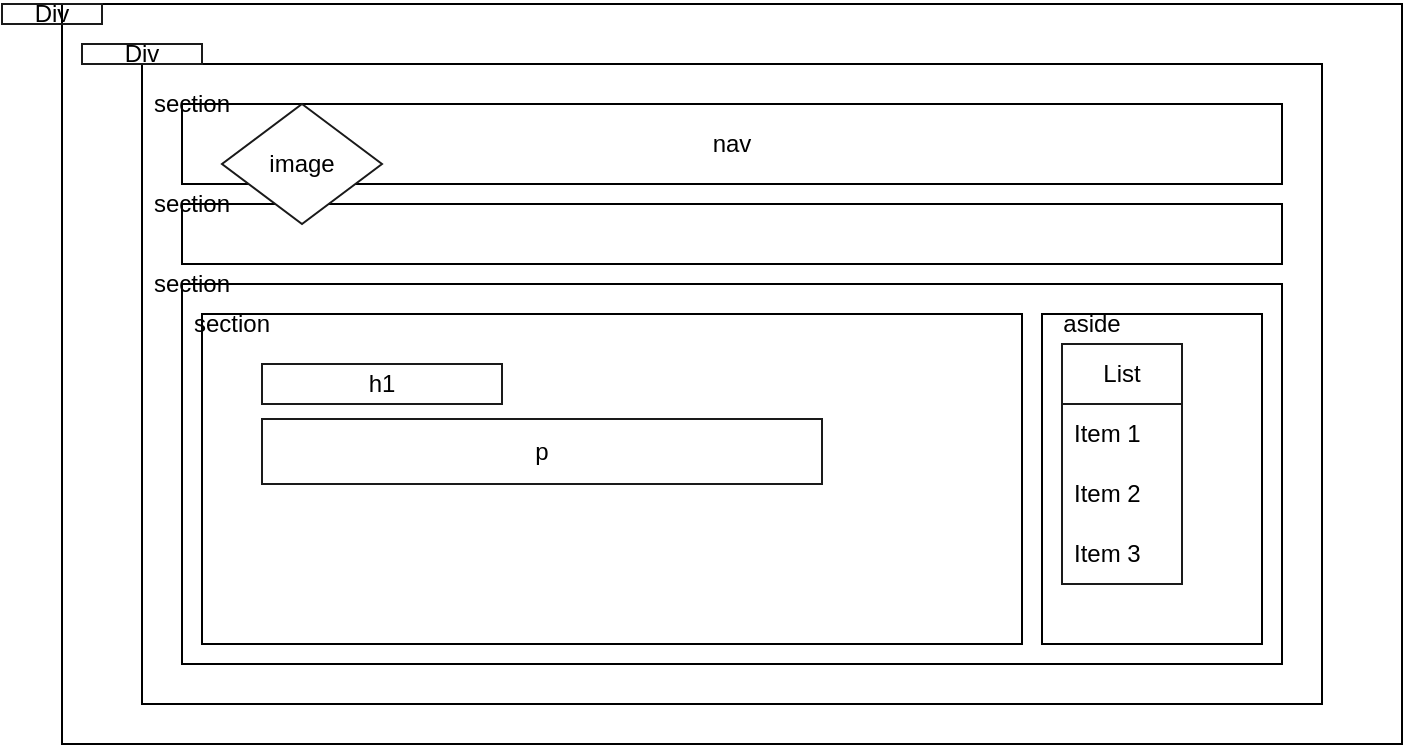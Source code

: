 <mxfile version="20.8.16" type="device"><diagram name="Page-1" id="WlmSa2JKJnMQIhs4bz_-"><mxGraphModel dx="1098" dy="617" grid="1" gridSize="10" guides="1" tooltips="1" connect="1" arrows="1" fold="1" page="1" pageScale="1" pageWidth="827" pageHeight="1169" math="0" shadow="0"><root><mxCell id="0"/><mxCell id="1" parent="0"/><mxCell id="ACKbZFHYJgMokdbAPhSj-5" value="" style="rounded=0;whiteSpace=wrap;html=1;" vertex="1" parent="1"><mxGeometry x="80" y="150" width="670" height="370" as="geometry"/></mxCell><mxCell id="ACKbZFHYJgMokdbAPhSj-7" value="" style="rounded=0;whiteSpace=wrap;html=1;" vertex="1" parent="1"><mxGeometry x="120" y="180" width="590" height="320" as="geometry"/></mxCell><mxCell id="ACKbZFHYJgMokdbAPhSj-9" value="" style="rounded=0;whiteSpace=wrap;html=1;" vertex="1" parent="1"><mxGeometry x="140" y="200" width="550" height="40" as="geometry"/></mxCell><mxCell id="ACKbZFHYJgMokdbAPhSj-10" value="" style="rounded=0;whiteSpace=wrap;html=1;" vertex="1" parent="1"><mxGeometry x="140" y="250" width="550" height="30" as="geometry"/></mxCell><mxCell id="ACKbZFHYJgMokdbAPhSj-11" value="" style="rounded=0;whiteSpace=wrap;html=1;" vertex="1" parent="1"><mxGeometry x="140" y="290" width="550" height="190" as="geometry"/></mxCell><mxCell id="ACKbZFHYJgMokdbAPhSj-12" value="" style="rounded=0;whiteSpace=wrap;html=1;" vertex="1" parent="1"><mxGeometry x="150" y="305" width="410" height="165" as="geometry"/></mxCell><mxCell id="ACKbZFHYJgMokdbAPhSj-13" value="" style="rounded=0;whiteSpace=wrap;html=1;" vertex="1" parent="1"><mxGeometry x="570" y="305" width="110" height="165" as="geometry"/></mxCell><mxCell id="ACKbZFHYJgMokdbAPhSj-15" value="Div" style="text;html=1;strokeColor=#1A1A1A;fillColor=none;align=center;verticalAlign=middle;whiteSpace=wrap;rounded=0;" vertex="1" parent="1"><mxGeometry x="50" y="150" width="50" height="10" as="geometry"/></mxCell><mxCell id="ACKbZFHYJgMokdbAPhSj-16" value="Div" style="text;html=1;strokeColor=#1A1A1A;fillColor=none;align=center;verticalAlign=middle;whiteSpace=wrap;rounded=0;" vertex="1" parent="1"><mxGeometry x="90" y="170" width="60" height="10" as="geometry"/></mxCell><mxCell id="ACKbZFHYJgMokdbAPhSj-20" value="section" style="text;html=1;strokeColor=none;fillColor=none;align=center;verticalAlign=middle;whiteSpace=wrap;rounded=0;" vertex="1" parent="1"><mxGeometry x="100" y="190" width="90" height="20" as="geometry"/></mxCell><mxCell id="ACKbZFHYJgMokdbAPhSj-21" value="section" style="text;html=1;strokeColor=none;fillColor=none;align=center;verticalAlign=middle;whiteSpace=wrap;rounded=0;" vertex="1" parent="1"><mxGeometry x="100" y="280" width="90" height="20" as="geometry"/></mxCell><mxCell id="ACKbZFHYJgMokdbAPhSj-22" value="section" style="text;html=1;strokeColor=none;fillColor=none;align=center;verticalAlign=middle;whiteSpace=wrap;rounded=0;" vertex="1" parent="1"><mxGeometry x="100" y="240" width="90" height="20" as="geometry"/></mxCell><mxCell id="ACKbZFHYJgMokdbAPhSj-23" value="section" style="text;html=1;strokeColor=none;fillColor=none;align=center;verticalAlign=middle;whiteSpace=wrap;rounded=0;" vertex="1" parent="1"><mxGeometry x="120" y="300" width="90" height="20" as="geometry"/></mxCell><mxCell id="ACKbZFHYJgMokdbAPhSj-24" value="aside" style="text;html=1;strokeColor=none;fillColor=none;align=center;verticalAlign=middle;whiteSpace=wrap;rounded=0;" vertex="1" parent="1"><mxGeometry x="550" y="300" width="90" height="20" as="geometry"/></mxCell><mxCell id="ACKbZFHYJgMokdbAPhSj-25" value="nav" style="text;html=1;strokeColor=none;fillColor=none;align=center;verticalAlign=middle;whiteSpace=wrap;rounded=0;" vertex="1" parent="1"><mxGeometry x="250" y="205" width="330" height="30" as="geometry"/></mxCell><mxCell id="ACKbZFHYJgMokdbAPhSj-30" value="h1" style="rounded=0;whiteSpace=wrap;html=1;strokeColor=#1A1A1A;" vertex="1" parent="1"><mxGeometry x="180" y="330" width="120" height="20" as="geometry"/></mxCell><mxCell id="ACKbZFHYJgMokdbAPhSj-31" value="p" style="rounded=0;whiteSpace=wrap;html=1;strokeColor=#1A1A1A;" vertex="1" parent="1"><mxGeometry x="180" y="357.5" width="280" height="32.5" as="geometry"/></mxCell><mxCell id="ACKbZFHYJgMokdbAPhSj-46" value="List" style="swimlane;fontStyle=0;childLayout=stackLayout;horizontal=1;startSize=30;horizontalStack=0;resizeParent=1;resizeParentMax=0;resizeLast=0;collapsible=1;marginBottom=0;whiteSpace=wrap;html=1;strokeColor=#1A1A1A;" vertex="1" parent="1"><mxGeometry x="580" y="320" width="60" height="120" as="geometry"/></mxCell><mxCell id="ACKbZFHYJgMokdbAPhSj-47" value="Item 1" style="text;strokeColor=none;fillColor=none;align=left;verticalAlign=middle;spacingLeft=4;spacingRight=4;overflow=hidden;points=[[0,0.5],[1,0.5]];portConstraint=eastwest;rotatable=0;whiteSpace=wrap;html=1;" vertex="1" parent="ACKbZFHYJgMokdbAPhSj-46"><mxGeometry y="30" width="60" height="30" as="geometry"/></mxCell><mxCell id="ACKbZFHYJgMokdbAPhSj-48" value="Item 2" style="text;strokeColor=none;fillColor=none;align=left;verticalAlign=middle;spacingLeft=4;spacingRight=4;overflow=hidden;points=[[0,0.5],[1,0.5]];portConstraint=eastwest;rotatable=0;whiteSpace=wrap;html=1;" vertex="1" parent="ACKbZFHYJgMokdbAPhSj-46"><mxGeometry y="60" width="60" height="30" as="geometry"/></mxCell><mxCell id="ACKbZFHYJgMokdbAPhSj-49" value="Item 3" style="text;strokeColor=none;fillColor=none;align=left;verticalAlign=middle;spacingLeft=4;spacingRight=4;overflow=hidden;points=[[0,0.5],[1,0.5]];portConstraint=eastwest;rotatable=0;whiteSpace=wrap;html=1;" vertex="1" parent="ACKbZFHYJgMokdbAPhSj-46"><mxGeometry y="90" width="60" height="30" as="geometry"/></mxCell><mxCell id="ACKbZFHYJgMokdbAPhSj-51" value="image" style="rhombus;whiteSpace=wrap;html=1;strokeColor=#1A1A1A;" vertex="1" parent="1"><mxGeometry x="160" y="200" width="80" height="60" as="geometry"/></mxCell><mxCell id="ACKbZFHYJgMokdbAPhSj-52" style="edgeStyle=orthogonalEdgeStyle;rounded=0;orthogonalLoop=1;jettySize=auto;html=1;exitX=0.5;exitY=1;exitDx=0;exitDy=0;" edge="1" parent="1" source="ACKbZFHYJgMokdbAPhSj-51" target="ACKbZFHYJgMokdbAPhSj-51"><mxGeometry relative="1" as="geometry"/></mxCell></root></mxGraphModel></diagram></mxfile>